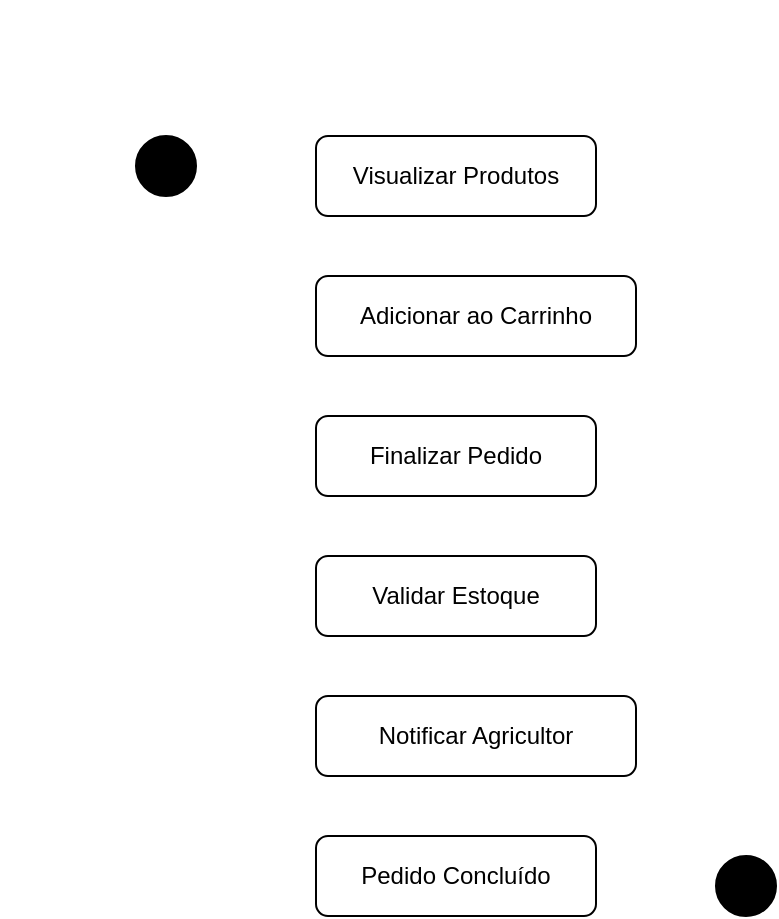 <mxfile>
  <diagram name="Atividade - Compra">
    <mxGraphModel>
      <root>
        <mxCell id="0"/>
        <mxCell id="1" parent="0"/>
        <mxCell id="start" value="" style="ellipse;whiteSpace=wrap;fillColor=#000000;" vertex="1" parent="1">
          <mxGeometry x="60" y="60" width="30" height="30" as="geometry"/>
        </mxCell>
        <mxCell id="a1" value="Visualizar Produtos" style="rounded=1;whiteSpace=wrap;" vertex="1" parent="1">
          <mxGeometry x="150" y="60" width="140" height="40" as="geometry"/>
        </mxCell>
        <mxCell id="a2" value="Adicionar ao Carrinho" style="rounded=1;whiteSpace=wrap;" vertex="1" parent="1">
          <mxGeometry x="150" y="130" width="160" height="40" as="geometry"/>
        </mxCell>
        <mxCell id="a3" value="Finalizar Pedido" style="rounded=1;whiteSpace=wrap;" vertex="1" parent="1">
          <mxGeometry x="150" y="200" width="140" height="40" as="geometry"/>
        </mxCell>
        <mxCell id="a4" value="Validar Estoque" style="rounded=1;whiteSpace=wrap;" vertex="1" parent="1">
          <mxGeometry x="150" y="270" width="140" height="40" as="geometry"/>
        </mxCell>
        <mxCell id="a5" value="Notificar Agricultor" style="rounded=1;whiteSpace=wrap;" vertex="1" parent="1">
          <mxGeometry x="150" y="340" width="160" height="40" as="geometry"/>
        </mxCell>
        <mxCell id="a6" value="Pedido Concluído" style="rounded=1;whiteSpace=wrap;" vertex="1" parent="1">
          <mxGeometry x="150" y="410" width="140" height="40" as="geometry"/>
        </mxCell>
        <mxCell id="end" value="" style="ellipse;whiteSpace=wrap;fillColor=#000000;" vertex="1" parent="1">
          <mxGeometry x="350" y="420" width="30" height="30" as="geometry"/>
        </mxCell>

        <mxCell id="f1" edge="1" parent="1" source="start" target="a1"/>
        <mxCell id="f2" edge="1" parent="1" source="a1" target="a2"/>
        <mxCell id="f3" edge="1" parent="1" source="a2" target="a3"/>
        <mxCell id="f4" edge="1" parent="1" source="a3" target="a4"/>
        <mxCell id="f5" edge="1" parent="1" source="a4" target="a5"/>
        <mxCell id="f6" edge="1" parent="1" source="a5" target="a6"/>
        <mxCell id="f7" edge="1" parent="1" source="a6" target="end"/>
      </root>
    </mxGraphModel>
  </diagram>
</mxfile>